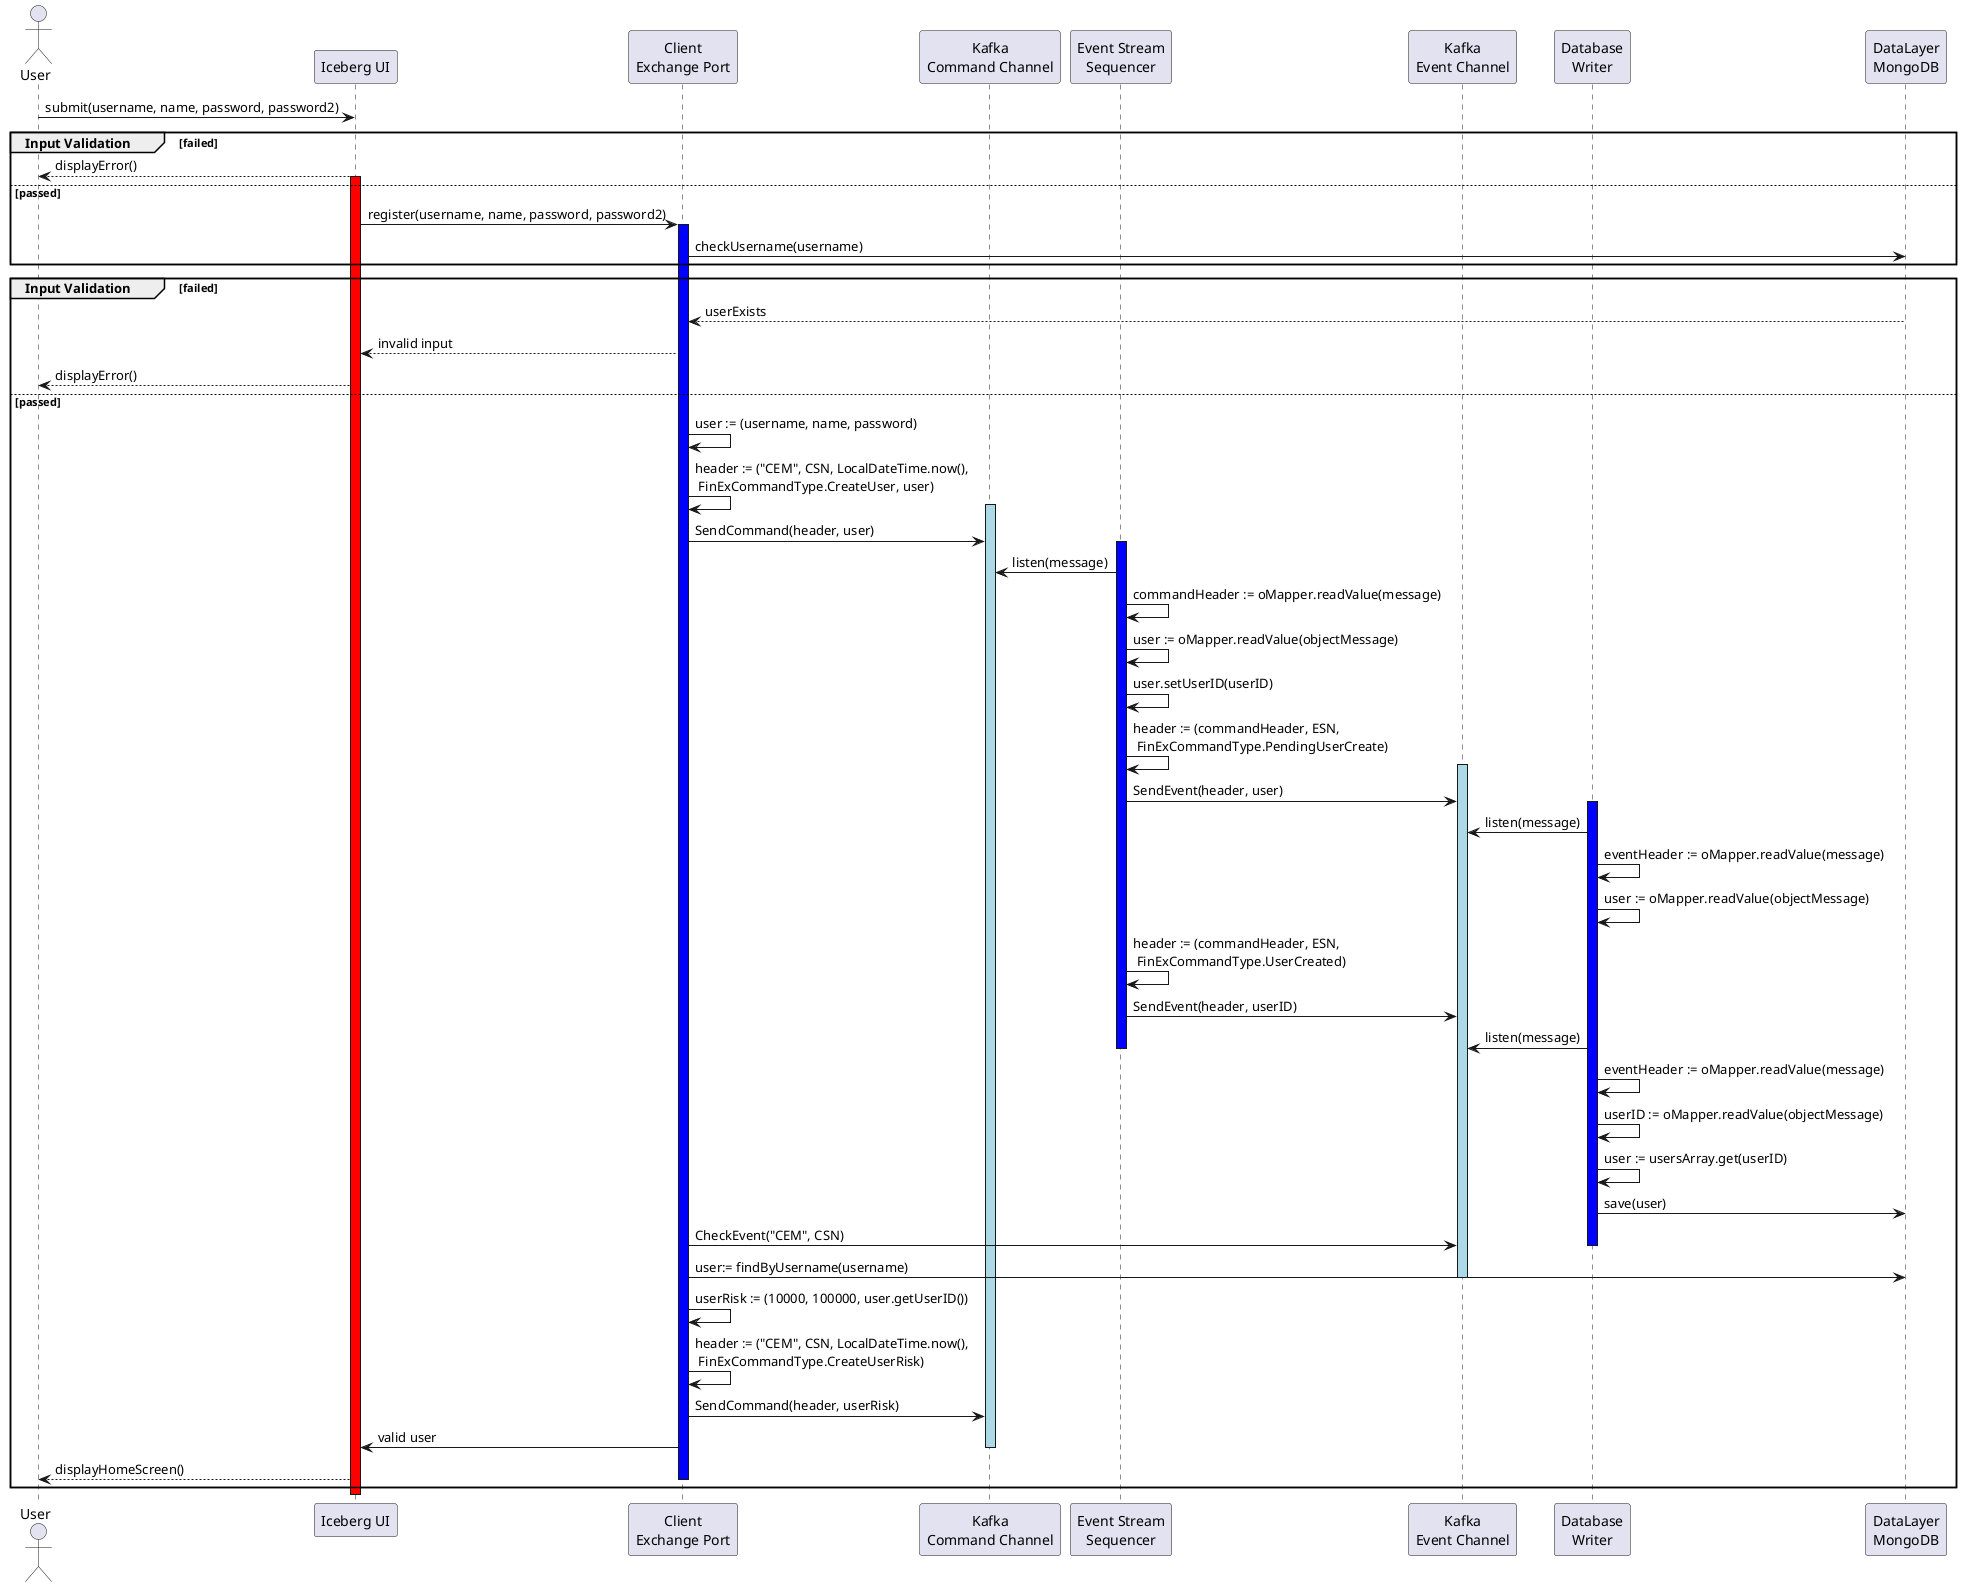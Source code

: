 @startuml
actor User as user
participant "Iceberg UI" as ice
participant "Client\nExchange Port" as server
participant "Kafka\nCommand Channel" as command
participant "Event Stream\nSequencer" as ess
participant "Kafka\nEvent Channel" as event
participant "Database\nWriter" as writer
participant "DataLayer\nMongoDB" as db

user -> ice: submit(username, name, password, password2)

group Input Validation [failed]
    ice--> user: displayError()
    activate ice#red
else passed
    ice-> server: register(username, name, password, password2)
    activate server #blue
    server -> db: checkUsername(username)
end

group Input Validation [failed]
    db --> server: userExists
    server --> ice: invalid input
    ice--> user: displayError()
else passed
    server -> server: user := (username, name, password)
    server -> server: header := ("CEM", CSN, LocalDateTime.now(),\n FinExCommandType.CreateUser, user)
    activate command #lightblue
    server -> command: SendCommand(header, user)

    activate ess #blue
    command <- ess: listen(message)
    ess -> ess: commandHeader := oMapper.readValue(message)
    ess -> ess: user := oMapper.readValue(objectMessage)

    ess -> ess: user.setUserID(userID)
    ess -> ess: header := (commandHeader, ESN,\n FinExCommandType.PendingUserCreate)
    activate event #lightblue
    ess -> event: SendEvent(header, user)

    activate writer #blue
    event <- writer: listen(message)

    writer -> writer: eventHeader := oMapper.readValue(message)
    writer -> writer: user := oMapper.readValue(objectMessage)

    ess -> ess: header := (commandHeader, ESN,\n FinExCommandType.UserCreated)
    ess -> event: SendEvent(header, userID)

    event <- writer: listen(message)
    deactivate ess

    writer -> writer: eventHeader := oMapper.readValue(message)
    writer -> writer: userID := oMapper.readValue(objectMessage)
    writer -> writer: user := usersArray.get(userID)

    writer -> db: save(user)

    server -> event: CheckEvent("CEM", CSN)
    deactivate writer
    server -> db: user:= findByUsername(username)
    deactivate event
    server -> server: userRisk := (10000, 100000, user.getUserID())
    server -> server: header := ("CEM", CSN, LocalDateTime.now(),\n FinExCommandType.CreateUserRisk)
    server -> command: SendCommand(header, userRisk)

    server -> ice: valid user
    deactivate command
    ice--> user: displayHomeScreen()
    deactivate server
end

deactivate ice
@enduml